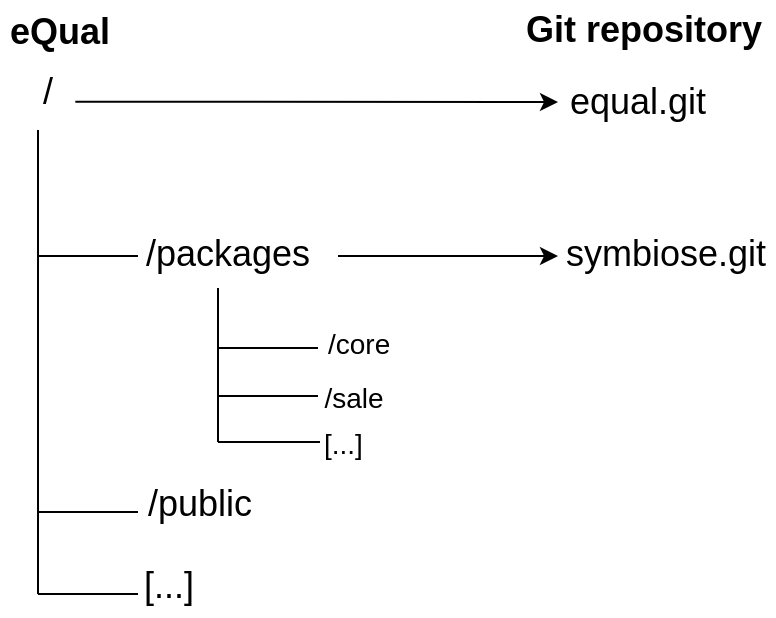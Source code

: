 <mxfile version="21.4.0" type="device">
  <diagram name="Page-1" id="UPgoN9eg5TEcjqnkwgA9">
    <mxGraphModel dx="1077" dy="627" grid="1" gridSize="10" guides="1" tooltips="1" connect="1" arrows="1" fold="1" page="1" pageScale="1" pageWidth="827" pageHeight="1169" math="0" shadow="0">
      <root>
        <mxCell id="0" />
        <mxCell id="1" parent="0" />
        <mxCell id="55vz0YSzrv-_YePRzfZ5-1" value="&lt;b&gt;&lt;font style=&quot;font-size: 18px;&quot;&gt;eQual&lt;/font&gt;&lt;/b&gt;" style="text;html=1;strokeColor=none;fillColor=none;align=center;verticalAlign=middle;whiteSpace=wrap;rounded=0;" parent="1" vertex="1">
          <mxGeometry x="91" y="100" width="60" height="30" as="geometry" />
        </mxCell>
        <mxCell id="55vz0YSzrv-_YePRzfZ5-2" value="&lt;span style=&quot;font-size: 18px;&quot;&gt;/&lt;/span&gt;" style="text;html=1;strokeColor=none;fillColor=none;align=center;verticalAlign=middle;whiteSpace=wrap;rounded=0;" parent="1" vertex="1">
          <mxGeometry x="100" y="130" width="30" height="30" as="geometry" />
        </mxCell>
        <mxCell id="55vz0YSzrv-_YePRzfZ5-3" value="" style="endArrow=classic;html=1;rounded=0;exitX=0.989;exitY=0.662;exitDx=0;exitDy=0;exitPerimeter=0;" parent="1" edge="1">
          <mxGeometry width="50" height="50" relative="1" as="geometry">
            <mxPoint x="128.67" y="149.86" as="sourcePoint" />
            <mxPoint x="370" y="150" as="targetPoint" />
          </mxGeometry>
        </mxCell>
        <mxCell id="55vz0YSzrv-_YePRzfZ5-4" value="&lt;font style=&quot;font-size: 18px;&quot;&gt;&lt;b&gt;Git repository&lt;/b&gt;&lt;/font&gt;" style="text;html=1;strokeColor=none;fillColor=none;align=center;verticalAlign=middle;whiteSpace=wrap;rounded=0;" parent="1" vertex="1">
          <mxGeometry x="348" y="99" width="130" height="30" as="geometry" />
        </mxCell>
        <mxCell id="55vz0YSzrv-_YePRzfZ5-5" value="&lt;span style=&quot;font-size: 18px;&quot;&gt;equal.git&lt;/span&gt;" style="text;html=1;strokeColor=none;fillColor=none;align=center;verticalAlign=middle;whiteSpace=wrap;rounded=0;" parent="1" vertex="1">
          <mxGeometry x="380" y="135" width="60" height="30" as="geometry" />
        </mxCell>
        <mxCell id="55vz0YSzrv-_YePRzfZ5-6" value="" style="endArrow=none;html=1;rounded=0;" parent="1" edge="1">
          <mxGeometry width="50" height="50" relative="1" as="geometry">
            <mxPoint x="110" y="396" as="sourcePoint" />
            <mxPoint x="110" y="164" as="targetPoint" />
          </mxGeometry>
        </mxCell>
        <mxCell id="55vz0YSzrv-_YePRzfZ5-7" value="" style="endArrow=none;html=1;rounded=0;" parent="1" edge="1">
          <mxGeometry width="50" height="50" relative="1" as="geometry">
            <mxPoint x="110" y="227" as="sourcePoint" />
            <mxPoint x="160" y="227" as="targetPoint" />
          </mxGeometry>
        </mxCell>
        <mxCell id="55vz0YSzrv-_YePRzfZ5-8" value="&lt;span style=&quot;font-size: 18px;&quot;&gt;/packages&lt;/span&gt;" style="text;html=1;strokeColor=none;fillColor=none;align=center;verticalAlign=middle;whiteSpace=wrap;rounded=0;" parent="1" vertex="1">
          <mxGeometry x="175" y="211" width="60" height="30" as="geometry" />
        </mxCell>
        <mxCell id="55vz0YSzrv-_YePRzfZ5-9" value="" style="endArrow=classic;html=1;rounded=0;" parent="1" edge="1">
          <mxGeometry width="50" height="50" relative="1" as="geometry">
            <mxPoint x="260" y="227" as="sourcePoint" />
            <mxPoint x="370" y="227" as="targetPoint" />
          </mxGeometry>
        </mxCell>
        <mxCell id="55vz0YSzrv-_YePRzfZ5-10" value="&lt;span style=&quot;font-size: 18px;&quot;&gt;symbiose.git&lt;/span&gt;" style="text;html=1;strokeColor=none;fillColor=none;align=center;verticalAlign=middle;whiteSpace=wrap;rounded=0;" parent="1" vertex="1">
          <mxGeometry x="394" y="211" width="60" height="30" as="geometry" />
        </mxCell>
        <mxCell id="55vz0YSzrv-_YePRzfZ5-11" value="" style="endArrow=none;html=1;rounded=0;" parent="1" edge="1">
          <mxGeometry width="50" height="50" relative="1" as="geometry">
            <mxPoint x="200" y="273" as="sourcePoint" />
            <mxPoint x="200" y="243" as="targetPoint" />
          </mxGeometry>
        </mxCell>
        <mxCell id="55vz0YSzrv-_YePRzfZ5-12" value="" style="endArrow=none;html=1;rounded=0;" parent="1" edge="1">
          <mxGeometry width="50" height="50" relative="1" as="geometry">
            <mxPoint x="200" y="273" as="sourcePoint" />
            <mxPoint x="250" y="273" as="targetPoint" />
          </mxGeometry>
        </mxCell>
        <mxCell id="55vz0YSzrv-_YePRzfZ5-13" value="" style="endArrow=none;html=1;rounded=0;" parent="1" edge="1">
          <mxGeometry width="50" height="50" relative="1" as="geometry">
            <mxPoint x="110" y="355" as="sourcePoint" />
            <mxPoint x="160" y="355" as="targetPoint" />
          </mxGeometry>
        </mxCell>
        <mxCell id="55vz0YSzrv-_YePRzfZ5-14" value="&lt;font style=&quot;font-size: 14px;&quot;&gt;/core&lt;/font&gt;" style="text;html=1;strokeColor=none;fillColor=none;align=left;verticalAlign=middle;whiteSpace=wrap;rounded=0;" parent="1" vertex="1">
          <mxGeometry x="253" y="270" width="60" height="2" as="geometry" />
        </mxCell>
        <mxCell id="55vz0YSzrv-_YePRzfZ5-15" value="" style="endArrow=none;html=1;rounded=0;" parent="1" edge="1">
          <mxGeometry width="50" height="50" relative="1" as="geometry">
            <mxPoint x="200" y="320" as="sourcePoint" />
            <mxPoint x="200" y="267" as="targetPoint" />
          </mxGeometry>
        </mxCell>
        <mxCell id="55vz0YSzrv-_YePRzfZ5-16" value="" style="endArrow=none;html=1;rounded=0;" parent="1" edge="1">
          <mxGeometry width="50" height="50" relative="1" as="geometry">
            <mxPoint x="200" y="297" as="sourcePoint" />
            <mxPoint x="250" y="297" as="targetPoint" />
          </mxGeometry>
        </mxCell>
        <mxCell id="55vz0YSzrv-_YePRzfZ5-17" value="&lt;font style=&quot;font-size: 14px;&quot;&gt;/sale&lt;/font&gt;" style="text;html=1;strokeColor=none;fillColor=none;align=center;verticalAlign=middle;whiteSpace=wrap;rounded=0;" parent="1" vertex="1">
          <mxGeometry x="248" y="296" width="40" height="3" as="geometry" />
        </mxCell>
        <mxCell id="55vz0YSzrv-_YePRzfZ5-19" value="&lt;span style=&quot;font-size: 18px;&quot;&gt;/public&lt;/span&gt;" style="text;html=1;strokeColor=none;fillColor=none;align=center;verticalAlign=middle;whiteSpace=wrap;rounded=0;" parent="1" vertex="1">
          <mxGeometry x="161" y="336" width="60" height="30" as="geometry" />
        </mxCell>
        <mxCell id="FfYFBNBCZyvZ501cCbCg-1" value="" style="endArrow=none;html=1;rounded=0;" edge="1" parent="1">
          <mxGeometry width="50" height="50" relative="1" as="geometry">
            <mxPoint x="110" y="396" as="sourcePoint" />
            <mxPoint x="160" y="396" as="targetPoint" />
          </mxGeometry>
        </mxCell>
        <mxCell id="FfYFBNBCZyvZ501cCbCg-2" value="&lt;span style=&quot;font-size: 18px;&quot;&gt;[...]&lt;/span&gt;" style="text;html=1;strokeColor=none;fillColor=none;align=left;verticalAlign=middle;whiteSpace=wrap;rounded=0;" vertex="1" parent="1">
          <mxGeometry x="161" y="377" width="60" height="30" as="geometry" />
        </mxCell>
        <mxCell id="FfYFBNBCZyvZ501cCbCg-3" value="" style="endArrow=none;html=1;rounded=0;" edge="1" parent="1">
          <mxGeometry width="50" height="50" relative="1" as="geometry">
            <mxPoint x="200" y="320" as="sourcePoint" />
            <mxPoint x="251" y="320" as="targetPoint" />
          </mxGeometry>
        </mxCell>
        <mxCell id="FfYFBNBCZyvZ501cCbCg-4" value="&lt;span style=&quot;font-size: 14px;&quot;&gt;[...]&lt;/span&gt;" style="text;html=1;strokeColor=none;fillColor=none;align=left;verticalAlign=middle;whiteSpace=wrap;rounded=0;" vertex="1" parent="1">
          <mxGeometry x="251" y="319" width="40" height="3" as="geometry" />
        </mxCell>
      </root>
    </mxGraphModel>
  </diagram>
</mxfile>
